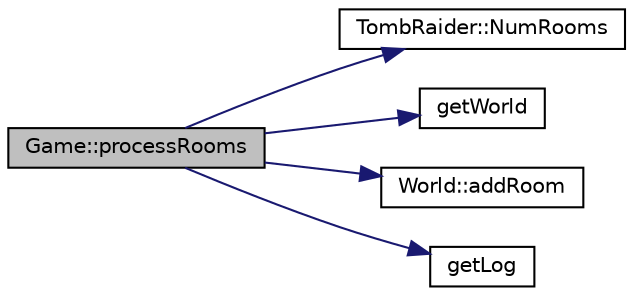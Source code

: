 digraph "Game::processRooms"
{
 // INTERACTIVE_SVG=YES
  edge [fontname="Helvetica",fontsize="10",labelfontname="Helvetica",labelfontsize="10"];
  node [fontname="Helvetica",fontsize="10",shape=record];
  rankdir="LR";
  Node1 [label="Game::processRooms",height=0.2,width=0.4,color="black", fillcolor="grey75", style="filled" fontcolor="black"];
  Node1 -> Node2 [color="midnightblue",fontsize="10",style="solid",fontname="Helvetica"];
  Node2 [label="TombRaider::NumRooms",height=0.2,width=0.4,color="black", fillcolor="white", style="filled",URL="$class_tomb_raider.html#ad80e583777f27babc719dafeffa8c907"];
  Node1 -> Node3 [color="midnightblue",fontsize="10",style="solid",fontname="Helvetica"];
  Node3 [label="getWorld",height=0.2,width=0.4,color="black", fillcolor="white", style="filled",URL="$_world_8h.html#abea1a794341f4259c16d914064e97528"];
  Node1 -> Node4 [color="midnightblue",fontsize="10",style="solid",fontname="Helvetica"];
  Node4 [label="World::addRoom",height=0.2,width=0.4,color="black", fillcolor="white", style="filled",URL="$class_world.html#ac5bdff8816cc1162a86e56282b8e00bc"];
  Node1 -> Node5 [color="midnightblue",fontsize="10",style="solid",fontname="Helvetica"];
  Node5 [label="getLog",height=0.2,width=0.4,color="black", fillcolor="white", style="filled",URL="$_log_8h.html#aa2f604b13755d77658307017af86624a"];
}
